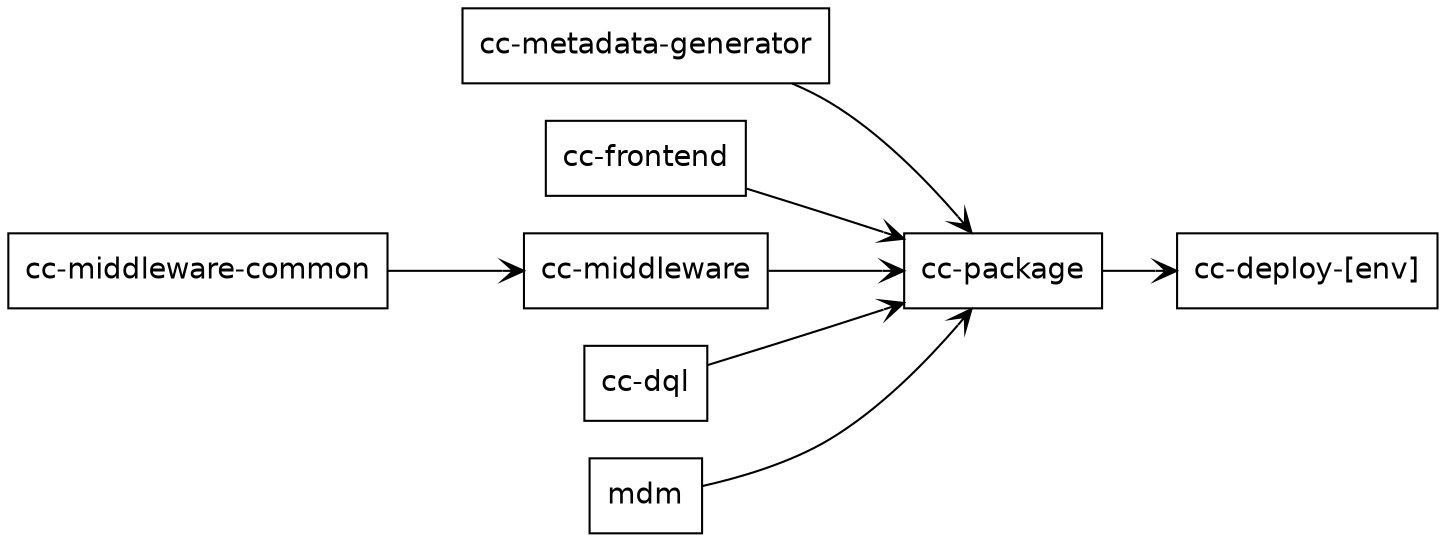 digraph build {
    rankdir=LR;
    node [shape = "box", fontname="Helvetica"];
    edge [arrowhead = "vee"];
    subgraph component {
        metadata_generator [label="cc-metadata-generator"];
        frontend [label="cc-frontend"];
        middleware [label="cc-middleware"];
        middleware_common [label="cc-middleware-common"];
        dql [label="cc-dql"];
    }
    subgraph packaging {
        package [label="cc-package"];
        integration [label="cc-deploy-[env]"];
    }
    metadata_generator -> package;
    frontend -> package;
    middleware -> package;
    middleware_common -> middleware;
    dql -> package;
    mdm -> package;

    package -> integration;
}